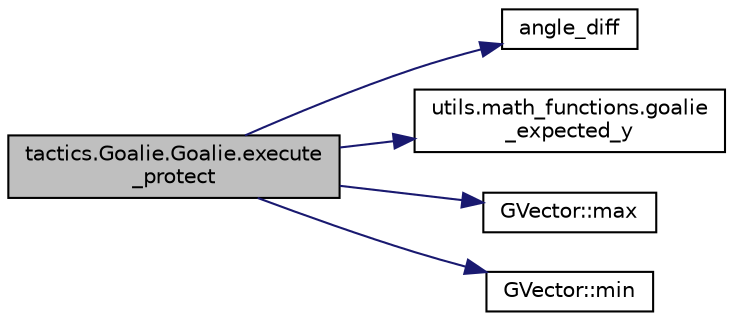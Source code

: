 digraph "tactics.Goalie.Goalie.execute_protect"
{
 // INTERACTIVE_SVG=YES
  edge [fontname="Helvetica",fontsize="10",labelfontname="Helvetica",labelfontsize="10"];
  node [fontname="Helvetica",fontsize="10",shape=record];
  rankdir="LR";
  Node1 [label="tactics.Goalie.Goalie.execute\l_protect",height=0.2,width=0.4,color="black", fillcolor="grey75", style="filled", fontcolor="black"];
  Node1 -> Node2 [color="midnightblue",fontsize="10",style="solid",fontname="Helvetica"];
  Node2 [label="angle_diff",height=0.2,width=0.4,color="black", fillcolor="white", style="filled",URL="$d0/d36/ssl-vision_2src_2shared_2util_2util_8h.html#ac15fe6b67fa5422ee3dfc24412861a14"];
  Node1 -> Node3 [color="midnightblue",fontsize="10",style="solid",fontname="Helvetica"];
  Node3 [label="utils.math_functions.goalie\l_expected_y",height=0.2,width=0.4,color="black", fillcolor="white", style="filled",URL="$d6/d83/namespaceutils_1_1math__functions.html#a8b2ee0b48abcccb66e23a1f82e07e351"];
  Node1 -> Node4 [color="midnightblue",fontsize="10",style="solid",fontname="Helvetica"];
  Node4 [label="GVector::max",height=0.2,width=0.4,color="black", fillcolor="white", style="filled",URL="$d5/da9/namespace_g_vector.html#a1223529a5f19606fa1f0bb39404a9ec3"];
  Node1 -> Node5 [color="midnightblue",fontsize="10",style="solid",fontname="Helvetica"];
  Node5 [label="GVector::min",height=0.2,width=0.4,color="black", fillcolor="white", style="filled",URL="$d5/da9/namespace_g_vector.html#a79b77964e0a1ea74cc1ca2048991fb73"];
}
